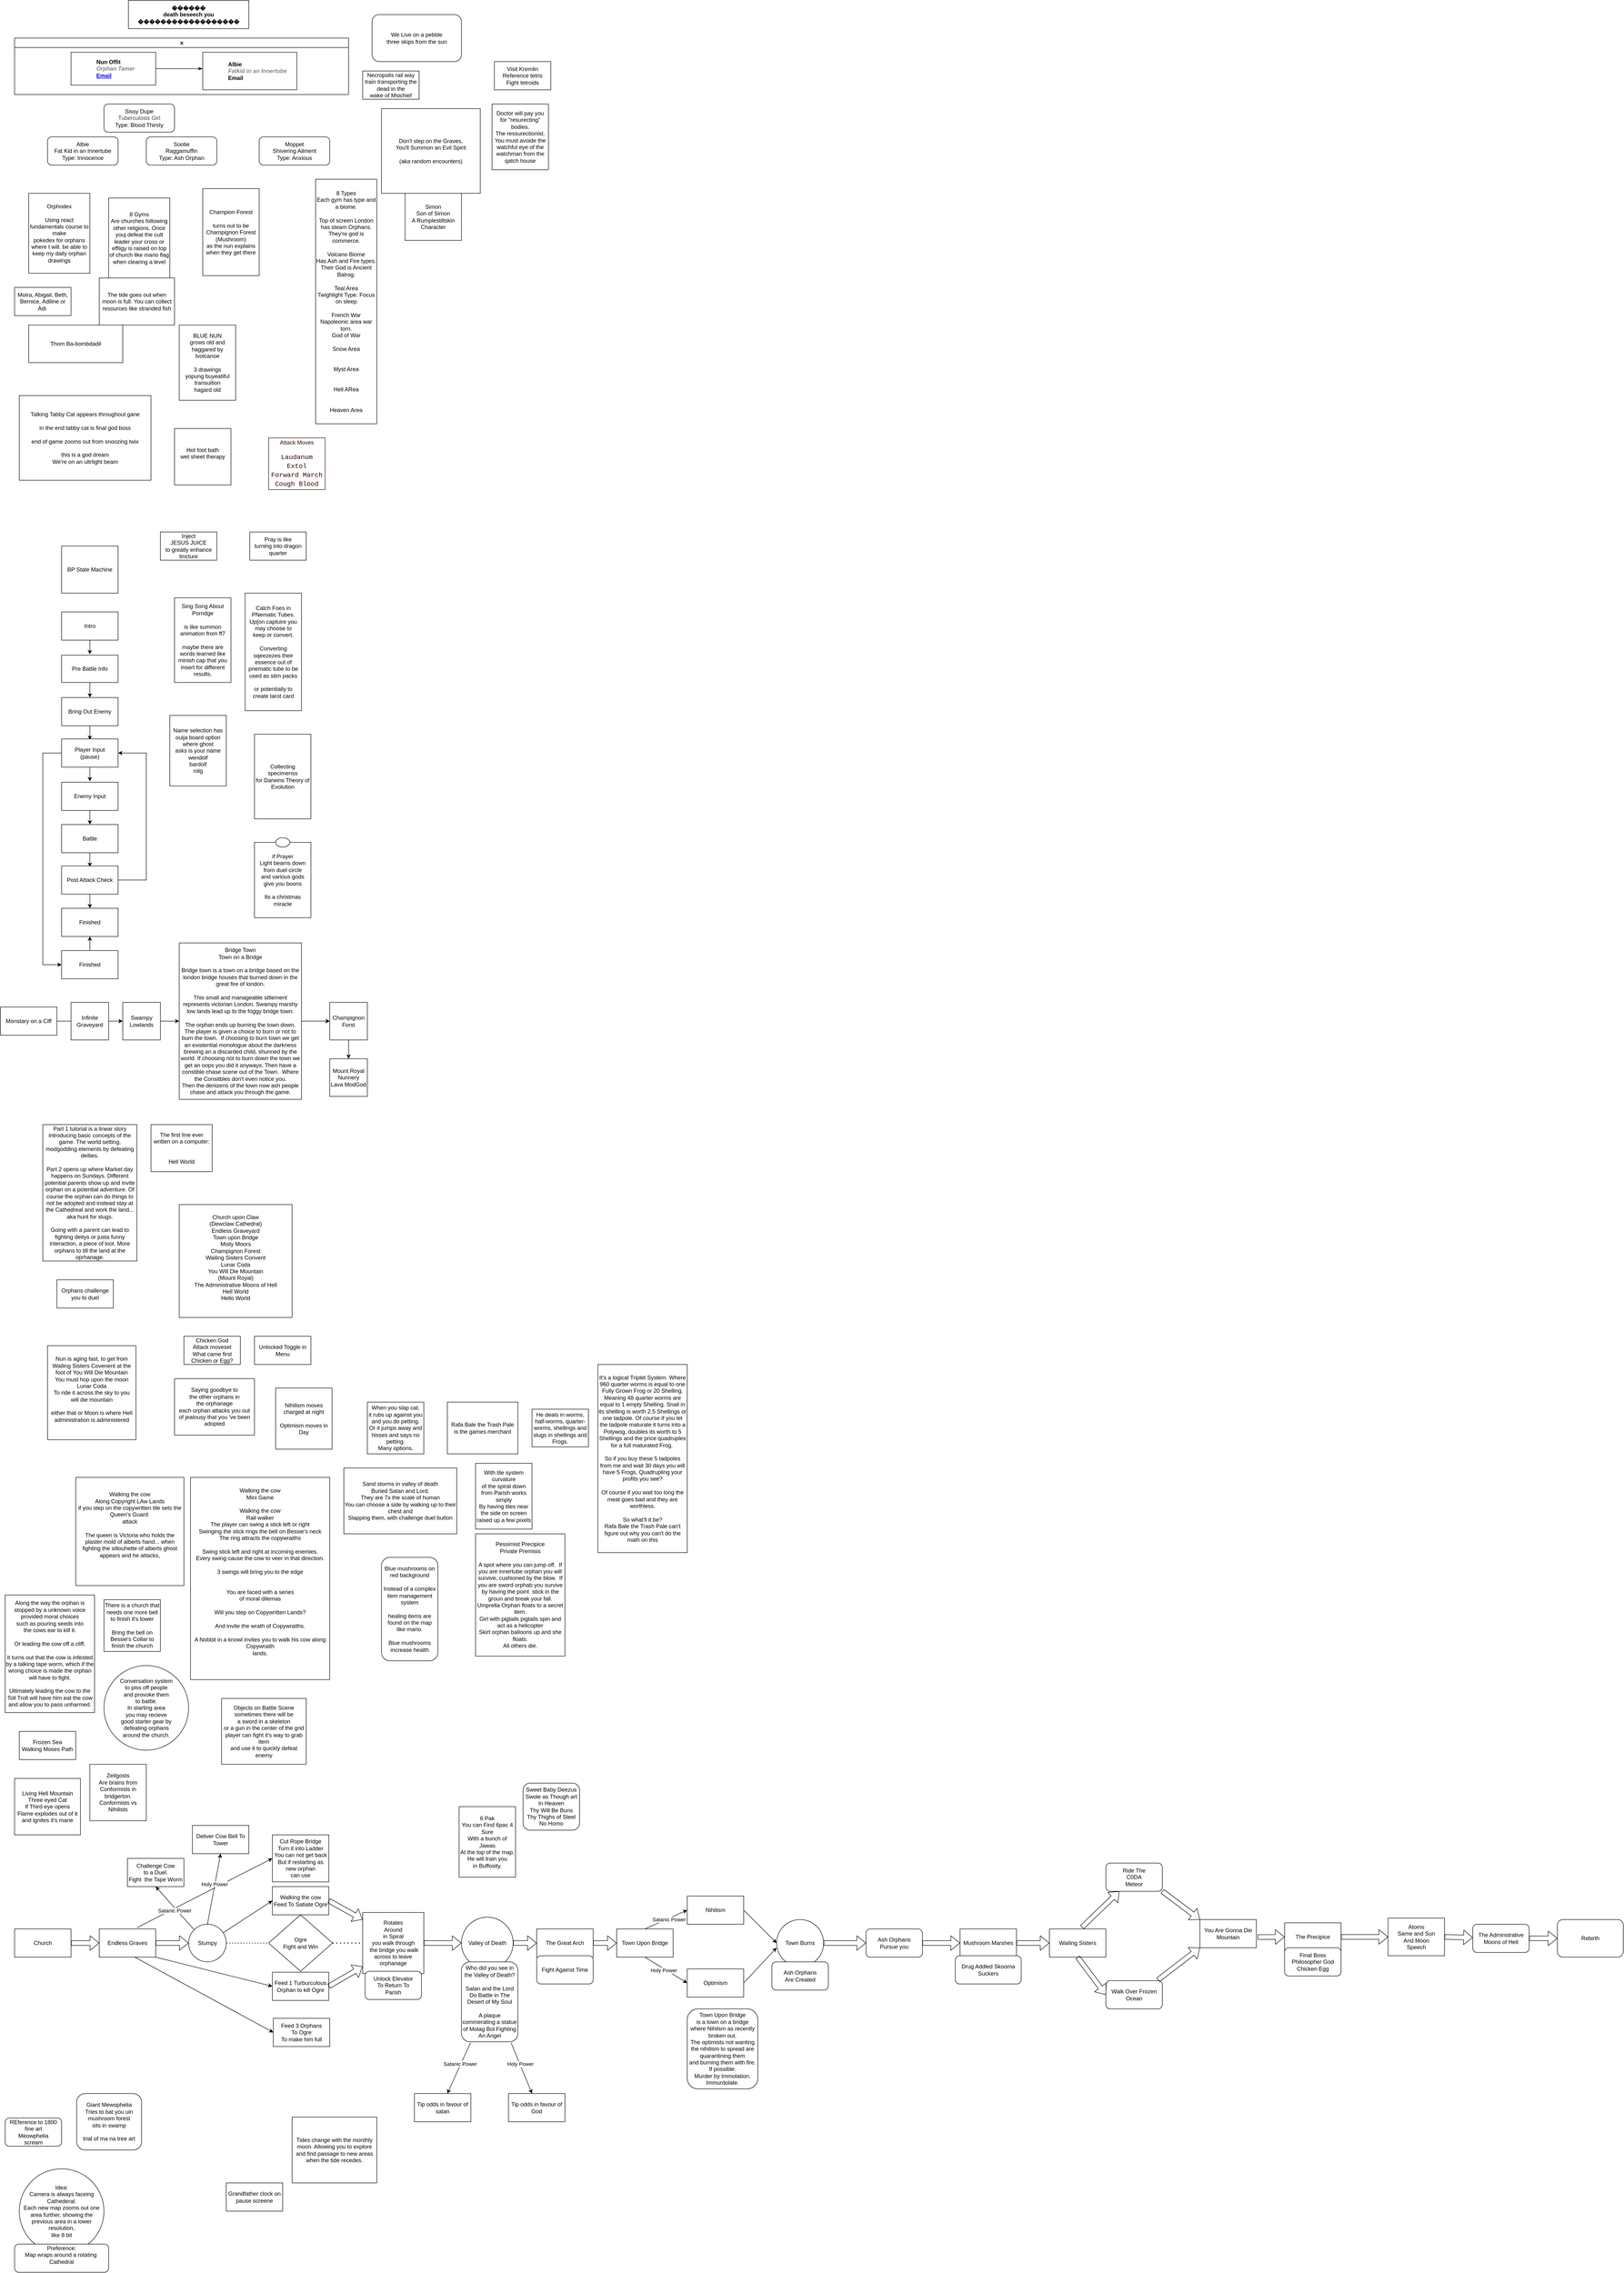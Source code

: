 <mxfile>
    <diagram id="prtHgNgQTEPvFCAcTncT" name="Page-1">
        <mxGraphModel dx="582" dy="664" grid="1" gridSize="10" guides="1" tooltips="1" connect="1" arrows="1" fold="1" page="1" pageScale="1" pageWidth="827" pageHeight="1169" math="0" shadow="0">
            <root>
                <mxCell id="0"/>
                <mxCell id="1" parent="0"/>
                <mxCell id="dNxyNK7c78bLwvsdeMH5-11" value="x" style="swimlane;html=1;startSize=20;horizontal=1;containerType=tree;glass=0;" parent="1" vertex="1">
                    <mxGeometry x="40" y="80" width="710" height="120" as="geometry"/>
                </mxCell>
                <UserObject label="%name%&lt;br&gt;&lt;i style=&quot;color: gray&quot;&gt;%position%&lt;/i&gt;&lt;br&gt;&lt;a href=&quot;mailto:%email%&quot;&gt;Email&lt;/a&gt;" name="Nun Offit" position="Orphan Tamer" location="Office 1" email="me@example.com" placeholders="1" link="https://www.draw.io" id="dNxyNK7c78bLwvsdeMH5-12">
                    <mxCell style="label;image=https://cdn3.iconfinder.com/data/icons/user-avatars-1/512/users-3-128.png;whiteSpace=wrap;html=1;rounded=0;glass=0;treeMoving=1;treeFolding=1;" parent="dNxyNK7c78bLwvsdeMH5-11" vertex="1">
                        <mxGeometry x="120" y="30" width="180" height="70" as="geometry"/>
                    </mxCell>
                </UserObject>
                <mxCell id="dNxyNK7c78bLwvsdeMH5-13" value="" style="endArrow=blockThin;endFill=1;fontSize=11;edgeStyle=elbowEdgeStyle;elbow=vertical;rounded=0;" parent="dNxyNK7c78bLwvsdeMH5-11" source="dNxyNK7c78bLwvsdeMH5-12" target="dNxyNK7c78bLwvsdeMH5-14" edge="1">
                    <mxGeometry relative="1" as="geometry"/>
                </mxCell>
                <UserObject label="Albie&lt;br&gt;&lt;i style=&quot;color: gray&quot;&gt;Fatkid in an Innertube&lt;/i&gt;&lt;br&gt;Email" name="Priest Peter Phillips" position="Orphan Tamer" location="Office 2" placeholders="1" id="dNxyNK7c78bLwvsdeMH5-14">
                    <mxCell style="label;image=https://cdn3.iconfinder.com/data/icons/user-avatars-1/512/users-10-3-128.png;whiteSpace=wrap;html=1;rounded=0;glass=0;treeFolding=1;treeMoving=1;" parent="dNxyNK7c78bLwvsdeMH5-11" vertex="1">
                        <mxGeometry x="400" y="30" width="200" height="80" as="geometry"/>
                    </mxCell>
                </UserObject>
                <mxCell id="9H34w2Jh71Ep6UbLUVoz-1" value="&lt;div&gt;Albie&lt;/div&gt;Fat Kid in an Innertube&lt;div&gt;Type: Innocence&lt;/div&gt;" style="rounded=1;whiteSpace=wrap;html=1;" parent="1" vertex="1">
                    <mxGeometry x="110" y="290" width="150" height="60" as="geometry"/>
                </mxCell>
                <mxCell id="9H34w2Jh71Ep6UbLUVoz-2" value="&lt;div&gt;Sootie&lt;/div&gt;Raggamuffin&lt;br&gt;&lt;div&gt;Type: Ash Orphan&lt;/div&gt;" style="rounded=1;whiteSpace=wrap;html=1;" parent="1" vertex="1">
                    <mxGeometry x="320" y="290" width="150" height="60" as="geometry"/>
                </mxCell>
                <mxCell id="9H34w2Jh71Ep6UbLUVoz-3" value="&lt;div&gt;Moppet&lt;/div&gt;Shivering Ailment&lt;br&gt;&lt;div&gt;Type: Anxious&lt;/div&gt;" style="rounded=1;whiteSpace=wrap;html=1;" parent="1" vertex="1">
                    <mxGeometry x="560" y="290" width="150" height="60" as="geometry"/>
                </mxCell>
                <mxCell id="c4BANhSZFIQ7KN4WRA-t-1" value="Orphodex&lt;div&gt;&lt;br&gt;&lt;/div&gt;&lt;div&gt;Using react fundamentals course to make&lt;/div&gt;&lt;div&gt;pokedex for orphans where I will. be able to keep my daily orphan drawings&lt;/div&gt;" style="rounded=0;whiteSpace=wrap;html=1;" parent="1" vertex="1">
                    <mxGeometry x="70" y="410" width="130" height="170" as="geometry"/>
                </mxCell>
                <mxCell id="lMN6it-LYemtHTq4qIZc-1" value="8 Gyms&lt;div&gt;Are churches following other religions. Once youj defeat the cult leader your cross or effiigy is raised on top of church like mario flag when clearing a level&lt;/div&gt;" style="rounded=0;whiteSpace=wrap;html=1;" parent="1" vertex="1">
                    <mxGeometry x="240" y="420" width="130" height="170" as="geometry"/>
                </mxCell>
                <mxCell id="lMN6it-LYemtHTq4qIZc-2" value="&lt;div&gt;8 Types&lt;/div&gt;&lt;div&gt;Each gym has type and a biome.&lt;/div&gt;&lt;div&gt;&lt;br&gt;&lt;/div&gt;&lt;div&gt;Top of screen London has steam Orphans.&lt;/div&gt;&lt;div&gt;They&#39;re god is commerce.&lt;/div&gt;&lt;div&gt;&lt;br&gt;&lt;/div&gt;&lt;div&gt;Volcano Biome&lt;br&gt;Has Ash and Fire types. Their God is Ancient Balrog.&lt;/div&gt;&lt;div&gt;&lt;br&gt;&lt;/div&gt;&lt;div&gt;Teal Area&lt;/div&gt;&lt;div&gt;Twighlight Type. Focus on sleep&lt;/div&gt;&lt;div&gt;&lt;br&gt;&lt;/div&gt;&lt;div&gt;French War&lt;br&gt;Napoleonic area war torn.&lt;br&gt;God of War&lt;/div&gt;&lt;div&gt;&lt;br&gt;&lt;/div&gt;&lt;div&gt;Snow Area&lt;br&gt;&lt;br&gt;&lt;br&gt;Myst Area&lt;br&gt;&lt;br&gt;&lt;/div&gt;&lt;div&gt;&lt;br&gt;&lt;/div&gt;&lt;div&gt;Hell ARea&lt;/div&gt;&lt;div&gt;&lt;br&gt;&lt;/div&gt;&lt;div&gt;&lt;br&gt;&lt;/div&gt;&lt;div&gt;Heaven Area&lt;/div&gt;" style="rounded=0;whiteSpace=wrap;html=1;" parent="1" vertex="1">
                    <mxGeometry x="680" y="380" width="130" height="520" as="geometry"/>
                </mxCell>
                <mxCell id="1dcjqhPWXCqPS0pfsLZp-1" value="BP State Machine" style="rounded=0;whiteSpace=wrap;html=1;" parent="1" vertex="1">
                    <mxGeometry x="140" y="1160" width="120" height="100" as="geometry"/>
                </mxCell>
                <mxCell id="1dcjqhPWXCqPS0pfsLZp-2" value="Intro" style="rounded=0;whiteSpace=wrap;html=1;" parent="1" vertex="1">
                    <mxGeometry x="140" y="1300" width="120" height="60" as="geometry"/>
                </mxCell>
                <mxCell id="1dcjqhPWXCqPS0pfsLZp-5" value="" style="endArrow=classic;html=1;rounded=0;exitX=0.5;exitY=1;exitDx=0;exitDy=0;entryX=0.5;entryY=0;entryDx=0;entryDy=0;" parent="1" source="1dcjqhPWXCqPS0pfsLZp-2" edge="1">
                    <mxGeometry width="50" height="50" relative="1" as="geometry">
                        <mxPoint x="390" y="1340" as="sourcePoint"/>
                        <mxPoint x="200" y="1390" as="targetPoint"/>
                    </mxGeometry>
                </mxCell>
                <mxCell id="1dcjqhPWXCqPS0pfsLZp-6" value="Pre Battle Info" style="rounded=0;whiteSpace=wrap;html=1;" parent="1" vertex="1">
                    <mxGeometry x="140" y="1392" width="120" height="58" as="geometry"/>
                </mxCell>
                <mxCell id="1dcjqhPWXCqPS0pfsLZp-7" value="" style="endArrow=classic;html=1;rounded=0;exitX=0.5;exitY=1;exitDx=0;exitDy=0;entryX=0.5;entryY=0;entryDx=0;entryDy=0;" parent="1" source="1dcjqhPWXCqPS0pfsLZp-6" edge="1">
                    <mxGeometry width="50" height="50" relative="1" as="geometry">
                        <mxPoint x="390" y="1432" as="sourcePoint"/>
                        <mxPoint x="200" y="1482" as="targetPoint"/>
                    </mxGeometry>
                </mxCell>
                <mxCell id="1dcjqhPWXCqPS0pfsLZp-8" value="Bring Out Enemy" style="rounded=0;whiteSpace=wrap;html=1;" parent="1" vertex="1">
                    <mxGeometry x="140" y="1482" width="120" height="60" as="geometry"/>
                </mxCell>
                <mxCell id="1dcjqhPWXCqPS0pfsLZp-9" value="" style="endArrow=classic;html=1;rounded=0;exitX=0.5;exitY=1;exitDx=0;exitDy=0;entryX=0.5;entryY=0;entryDx=0;entryDy=0;" parent="1" source="1dcjqhPWXCqPS0pfsLZp-8" edge="1">
                    <mxGeometry width="50" height="50" relative="1" as="geometry">
                        <mxPoint x="390" y="1522" as="sourcePoint"/>
                        <mxPoint x="200" y="1572" as="targetPoint"/>
                    </mxGeometry>
                </mxCell>
                <mxCell id="1dcjqhPWXCqPS0pfsLZp-10" value="Player Input&lt;br&gt;(pause)" style="rounded=0;whiteSpace=wrap;html=1;" parent="1" vertex="1">
                    <mxGeometry x="140" y="1570" width="120" height="60" as="geometry"/>
                </mxCell>
                <mxCell id="1dcjqhPWXCqPS0pfsLZp-11" value="" style="endArrow=classic;html=1;rounded=0;exitX=0.5;exitY=1;exitDx=0;exitDy=0;entryX=0.5;entryY=0;entryDx=0;entryDy=0;" parent="1" source="1dcjqhPWXCqPS0pfsLZp-10" edge="1">
                    <mxGeometry width="50" height="50" relative="1" as="geometry">
                        <mxPoint x="390" y="1610" as="sourcePoint"/>
                        <mxPoint x="200" y="1660" as="targetPoint"/>
                    </mxGeometry>
                </mxCell>
                <mxCell id="1dcjqhPWXCqPS0pfsLZp-12" value="Enemy Input" style="rounded=0;whiteSpace=wrap;html=1;" parent="1" vertex="1">
                    <mxGeometry x="140" y="1662" width="120" height="60" as="geometry"/>
                </mxCell>
                <mxCell id="1dcjqhPWXCqPS0pfsLZp-13" value="" style="endArrow=classic;html=1;rounded=0;exitX=0.5;exitY=1;exitDx=0;exitDy=0;entryX=0.5;entryY=0;entryDx=0;entryDy=0;" parent="1" source="1dcjqhPWXCqPS0pfsLZp-12" edge="1">
                    <mxGeometry width="50" height="50" relative="1" as="geometry">
                        <mxPoint x="390" y="1702" as="sourcePoint"/>
                        <mxPoint x="200" y="1752" as="targetPoint"/>
                    </mxGeometry>
                </mxCell>
                <mxCell id="1dcjqhPWXCqPS0pfsLZp-14" value="Battle" style="rounded=0;whiteSpace=wrap;html=1;" parent="1" vertex="1">
                    <mxGeometry x="140" y="1752" width="120" height="60" as="geometry"/>
                </mxCell>
                <mxCell id="1dcjqhPWXCqPS0pfsLZp-15" value="" style="endArrow=classic;html=1;rounded=0;exitX=0.5;exitY=1;exitDx=0;exitDy=0;entryX=0.5;entryY=0;entryDx=0;entryDy=0;" parent="1" source="1dcjqhPWXCqPS0pfsLZp-14" edge="1">
                    <mxGeometry width="50" height="50" relative="1" as="geometry">
                        <mxPoint x="390" y="1792" as="sourcePoint"/>
                        <mxPoint x="200" y="1842" as="targetPoint"/>
                    </mxGeometry>
                </mxCell>
                <mxCell id="1dcjqhPWXCqPS0pfsLZp-16" value="" style="endArrow=classic;html=1;rounded=0;entryX=1;entryY=0.5;entryDx=0;entryDy=0;exitX=1;exitY=0.5;exitDx=0;exitDy=0;" parent="1" source="1dcjqhPWXCqPS0pfsLZp-18" target="1dcjqhPWXCqPS0pfsLZp-10" edge="1">
                    <mxGeometry width="50" height="50" relative="1" as="geometry">
                        <mxPoint x="320" y="1880" as="sourcePoint"/>
                        <mxPoint x="440" y="1540" as="targetPoint"/>
                        <Array as="points">
                            <mxPoint x="320" y="1870"/>
                            <mxPoint x="320" y="1600"/>
                        </Array>
                    </mxGeometry>
                </mxCell>
                <mxCell id="1dcjqhPWXCqPS0pfsLZp-17" value="" style="endArrow=classic;html=1;rounded=0;exitX=0;exitY=0.5;exitDx=0;exitDy=0;entryX=0;entryY=0.5;entryDx=0;entryDy=0;" parent="1" source="1dcjqhPWXCqPS0pfsLZp-10" target="1dcjqhPWXCqPS0pfsLZp-23" edge="1">
                    <mxGeometry width="50" height="50" relative="1" as="geometry">
                        <mxPoint x="390" y="1580" as="sourcePoint"/>
                        <mxPoint x="90" y="2080" as="targetPoint"/>
                        <Array as="points">
                            <mxPoint x="100" y="1600"/>
                            <mxPoint x="100" y="2050"/>
                        </Array>
                    </mxGeometry>
                </mxCell>
                <mxCell id="1dcjqhPWXCqPS0pfsLZp-18" value="Post Attack Check" style="rounded=0;whiteSpace=wrap;html=1;" parent="1" vertex="1">
                    <mxGeometry x="140" y="1840" width="120" height="60" as="geometry"/>
                </mxCell>
                <mxCell id="1dcjqhPWXCqPS0pfsLZp-19" value="" style="endArrow=classic;html=1;rounded=0;exitX=0.5;exitY=1;exitDx=0;exitDy=0;entryX=0.5;entryY=0;entryDx=0;entryDy=0;" parent="1" source="1dcjqhPWXCqPS0pfsLZp-18" edge="1">
                    <mxGeometry width="50" height="50" relative="1" as="geometry">
                        <mxPoint x="390" y="1880" as="sourcePoint"/>
                        <mxPoint x="200" y="1930" as="targetPoint"/>
                    </mxGeometry>
                </mxCell>
                <mxCell id="1dcjqhPWXCqPS0pfsLZp-20" value="Finished" style="rounded=0;whiteSpace=wrap;html=1;" parent="1" vertex="1">
                    <mxGeometry x="140" y="1930" width="120" height="60" as="geometry"/>
                </mxCell>
                <mxCell id="1dcjqhPWXCqPS0pfsLZp-23" value="Finished" style="rounded=0;whiteSpace=wrap;html=1;" parent="1" vertex="1">
                    <mxGeometry x="140" y="2020" width="120" height="60" as="geometry"/>
                </mxCell>
                <mxCell id="1dcjqhPWXCqPS0pfsLZp-26" value="" style="edgeStyle=orthogonalEdgeStyle;rounded=0;orthogonalLoop=1;jettySize=auto;html=1;" parent="1" edge="1">
                    <mxGeometry relative="1" as="geometry">
                        <mxPoint x="200" y="2020" as="sourcePoint"/>
                        <mxPoint x="200" y="1990" as="targetPoint"/>
                        <Array as="points">
                            <mxPoint x="200" y="2010"/>
                            <mxPoint x="200" y="2010"/>
                        </Array>
                    </mxGeometry>
                </mxCell>
                <mxCell id="1dcjqhPWXCqPS0pfsLZp-27" value="BLUE NUN&lt;div&gt;grows old and haggared by tvolcanoe&lt;/div&gt;&lt;div&gt;&lt;br&gt;&lt;/div&gt;&lt;div&gt;3 drawings&lt;/div&gt;&lt;div&gt;yopung buyeatiful&lt;/div&gt;&lt;div&gt;transuition&lt;/div&gt;&lt;div&gt;hagard old&lt;/div&gt;" style="rounded=0;whiteSpace=wrap;html=1;" parent="1" vertex="1">
                    <mxGeometry x="390" y="690" width="120" height="160" as="geometry"/>
                </mxCell>
                <mxCell id="145" style="edgeStyle=none;html=1;exitX=1;exitY=0;exitDx=0;exitDy=0;" parent="1" source="1dcjqhPWXCqPS0pfsLZp-28" target="144" edge="1">
                    <mxGeometry relative="1" as="geometry"/>
                </mxCell>
                <mxCell id="1dcjqhPWXCqPS0pfsLZp-28" value="Thom Ba-bombdadil" style="rounded=0;whiteSpace=wrap;html=1;" parent="1" vertex="1">
                    <mxGeometry x="70" y="690" width="200" height="80" as="geometry"/>
                </mxCell>
                <mxCell id="EJm_T1MfFVbmYTKbSGmN-1" value="Champion Forest&lt;div&gt;&lt;br&gt;&lt;/div&gt;&lt;div&gt;turns out to be&lt;/div&gt;&lt;div&gt;Champignon Forest&lt;/div&gt;&lt;div&gt;(Mushroom)&lt;/div&gt;&lt;div&gt;as the nun explains&lt;/div&gt;&lt;div&gt;when they get there&lt;/div&gt;" style="rounded=0;whiteSpace=wrap;html=1;" parent="1" vertex="1">
                    <mxGeometry x="440" y="400" width="120" height="185" as="geometry"/>
                </mxCell>
                <mxCell id="NaM-DlOi4ERBnAFPFXcm-1" value="Talking Tabby Cat appears throughout gane&lt;div&gt;&lt;br&gt;&lt;/div&gt;&lt;div&gt;in the end tabby cat is final god boss&lt;/div&gt;&lt;div&gt;&lt;br&gt;&lt;/div&gt;&lt;div&gt;end of game zooms out from snoozing twix&lt;/div&gt;&lt;div&gt;&lt;br&gt;&lt;/div&gt;&lt;div&gt;this is a god dream&lt;/div&gt;&lt;div&gt;We&#39;re on an ultrlight beam&lt;/div&gt;" style="rounded=0;whiteSpace=wrap;html=1;" parent="1" vertex="1">
                    <mxGeometry x="50" y="840" width="280" height="180" as="geometry"/>
                </mxCell>
                <mxCell id="_eeatI-6LmOxNyW0kUMp-2" value="Inject&lt;br&gt;JESUS JUICE&lt;div&gt;to greatly enhance tincture&lt;/div&gt;" style="rounded=0;whiteSpace=wrap;html=1;" parent="1" vertex="1">
                    <mxGeometry x="350" y="1130" width="120" height="60" as="geometry"/>
                </mxCell>
                <mxCell id="_eeatI-6LmOxNyW0kUMp-3" value="Sing Song About&lt;div&gt;Porridge&lt;/div&gt;&lt;div&gt;&lt;br&gt;&lt;/div&gt;&lt;div&gt;is like summon animation from ff7&lt;/div&gt;&lt;div&gt;&lt;br&gt;&lt;/div&gt;&lt;div&gt;maybe there are words learned like minish cap that you insert for different results.&lt;/div&gt;" style="rounded=0;whiteSpace=wrap;html=1;" parent="1" vertex="1">
                    <mxGeometry x="380" y="1270" width="120" height="180" as="geometry"/>
                </mxCell>
                <mxCell id="_eeatI-6LmOxNyW0kUMp-4" value="Pray is like&lt;div&gt;turning into dragon quarter&lt;/div&gt;" style="rounded=0;whiteSpace=wrap;html=1;" parent="1" vertex="1">
                    <mxGeometry x="540" y="1130" width="120" height="60" as="geometry"/>
                </mxCell>
                <mxCell id="WhSgem01bFfFkYUl3J8e-1" value="&lt;div&gt;&lt;b&gt;������&lt;/b&gt;&lt;/div&gt;&lt;b&gt;death beseech you&lt;/b&gt;&lt;div&gt;&lt;b&gt;������&lt;/b&gt;&lt;span style=&quot;background-color: transparent;&quot;&gt;&lt;b&gt;������&lt;/b&gt;&lt;/span&gt;&lt;span style=&quot;background-color: transparent;&quot;&gt;&lt;b&gt;������&lt;br&gt;&lt;/b&gt;&lt;/span&gt;&lt;/div&gt;" style="rounded=0;whiteSpace=wrap;html=1;" parent="1" vertex="1">
                    <mxGeometry x="282" width="256" height="60" as="geometry"/>
                </mxCell>
                <mxCell id="WhSgem01bFfFkYUl3J8e-2" value="Catch Foes in PNematic Tubes.&lt;div&gt;Up[on captuire you may choose to&lt;/div&gt;&lt;div&gt;keep or convert.&lt;/div&gt;&lt;div&gt;&lt;br&gt;&lt;/div&gt;&lt;div&gt;Converting sqeezezes their essence out of pnematic tube to be used as stim packs&lt;/div&gt;&lt;div&gt;&lt;br&gt;&lt;/div&gt;&lt;div&gt;or potentially to create tarot card&lt;/div&gt;" style="rounded=0;whiteSpace=wrap;html=1;" parent="1" vertex="1">
                    <mxGeometry x="530" y="1260" width="120" height="250" as="geometry"/>
                </mxCell>
                <mxCell id="WhSgem01bFfFkYUl3J8e-3" value="Name selection has&lt;div&gt;ouija board option&lt;/div&gt;&lt;div&gt;where ghost&lt;/div&gt;&lt;div&gt;asks is your name wendolf&lt;/div&gt;&lt;div&gt;bardolf&lt;/div&gt;&lt;div&gt;rolg&lt;/div&gt;" style="rounded=0;whiteSpace=wrap;html=1;" parent="1" vertex="1">
                    <mxGeometry x="370" y="1520" width="120" height="150" as="geometry"/>
                </mxCell>
                <mxCell id="WhSgem01bFfFkYUl3J8e-4" value="Collecting specimenss&lt;div&gt;for Darwins Theory of&lt;/div&gt;&lt;div&gt;Evolution&lt;/div&gt;" style="rounded=0;whiteSpace=wrap;html=1;" parent="1" vertex="1">
                    <mxGeometry x="550" y="1560" width="120" height="180" as="geometry"/>
                </mxCell>
                <mxCell id="QeXgW6aQJEQ1C3spduMK-1" value="Hot foot bath&lt;div&gt;wet sheet therapy&lt;/div&gt;&lt;div&gt;&lt;br&gt;&lt;/div&gt;" style="rounded=0;whiteSpace=wrap;html=1;" parent="1" vertex="1">
                    <mxGeometry x="380" y="910" width="120" height="120" as="geometry"/>
                </mxCell>
                <mxCell id="zhvqqRehltlr2zDm-ukN-1" value="&lt;font style=&quot;color: rgb(51, 0, 0);&quot;&gt;Attack Moves&lt;/font&gt;&lt;div&gt;&lt;font style=&quot;color: rgb(51, 0, 0);&quot;&gt;&lt;br&gt;&lt;/font&gt;&lt;/div&gt;&lt;div&gt;&lt;div style=&quot;font-family: &amp;quot;Operator Mono Lig&amp;quot;, Menlo, Monaco, &amp;quot;Courier New&amp;quot;, monospace, Consolas, &amp;quot;Courier New&amp;quot;, monospace; font-size: 14px; line-height: 19px; white-space: pre;&quot;&gt;&lt;span style=&quot;background-color: light-dark(#ffffff, var(--ge-dark-color, #121212));&quot;&gt;&lt;font style=&quot;color: rgb(51, 0, 0);&quot;&gt;Laudanum&lt;/font&gt;&lt;/span&gt;&lt;/div&gt;&lt;/div&gt;&lt;div style=&quot;font-family: &amp;quot;Operator Mono Lig&amp;quot;, Menlo, Monaco, &amp;quot;Courier New&amp;quot;, monospace, Consolas, &amp;quot;Courier New&amp;quot;, monospace; font-size: 14px; line-height: 19px; white-space: pre; color: rgb(239, 240, 235);&quot;&gt;&lt;div style=&quot;line-height: 19px;&quot;&gt;&lt;span style=&quot;background-color: light-dark(#ffffff, var(--ge-dark-color, #121212)); color: rgb(90, 247, 142);&quot;&gt;&lt;font style=&quot;color: rgb(51, 0, 0);&quot;&gt;Extol&lt;/font&gt;&lt;/span&gt;&lt;/div&gt;&lt;div style=&quot;line-height: 19px;&quot;&gt;&lt;span style=&quot;background-color: light-dark(#ffffff, var(--ge-dark-color, #121212)); color: rgb(90, 247, 142);&quot;&gt;&lt;font style=&quot;color: rgb(51, 0, 0);&quot;&gt;Forward March&lt;/font&gt;&lt;/span&gt;&lt;/div&gt;&lt;div style=&quot;line-height: 19px;&quot;&gt;&lt;div style=&quot;line-height: 19px;&quot;&gt;&lt;span style=&quot;background-color: light-dark(#ffffff, var(--ge-dark-color, #121212)); color: rgb(90, 247, 142);&quot;&gt;&lt;font style=&quot;color: rgb(51, 0, 0);&quot;&gt;Cough Blood&lt;/font&gt;&lt;/span&gt;&lt;/div&gt;&lt;/div&gt;&lt;/div&gt;" style="rounded=0;whiteSpace=wrap;html=1;strokeColor=#330000;" parent="1" vertex="1">
                    <mxGeometry x="580" y="930" width="120" height="110" as="geometry"/>
                </mxCell>
                <mxCell id="qNe9hVO4kIWgMy4WHAtG-1" value="&lt;div&gt;if Prayer&lt;/div&gt;Light beams down&lt;div&gt;from duel circle&lt;/div&gt;&lt;div&gt;and various gods&lt;/div&gt;&lt;div&gt;give you boons&lt;/div&gt;&lt;div&gt;&lt;br&gt;&lt;/div&gt;&lt;div&gt;Its a christmas&lt;/div&gt;&lt;div&gt;miracle&lt;/div&gt;" style="rounded=0;whiteSpace=wrap;html=1;" parent="1" vertex="1">
                    <mxGeometry x="550" y="1790" width="120" height="160" as="geometry"/>
                </mxCell>
                <mxCell id="qNe9hVO4kIWgMy4WHAtG-2" value="" style="ellipse;whiteSpace=wrap;html=1;" parent="1" vertex="1">
                    <mxGeometry x="595" y="1780" width="30" height="20" as="geometry"/>
                </mxCell>
                <mxCell id="2" value="Bridge Town&lt;br&gt;Town on a Bridge&lt;br&gt;&lt;div&gt;&lt;br&gt;&lt;/div&gt;&lt;div&gt;Bridge town is a town on a bridge based on the london bridge houses that burned down in the great fire of london.&lt;br&gt;&lt;br&gt;This small and manageable sttlement represents victorian London. Swampy marshy low lands lead up to the foggy bridge town.&lt;/div&gt;&lt;div&gt;&lt;br&gt;&lt;/div&gt;&lt;div&gt;The orphan ends up burning the town down. The player is given a choice to burn or not to burn the town.&amp;nbsp; If choosing to burn town we get an existential monologue about the darkness brewing an a discarded child, shunned by the world. If choosing not to burn down the town we get an oops you did it anyways. Then have a constible chase scene out of the Town.&amp;nbsp; Where the Consitbles don&#39;t even notice you.&lt;/div&gt;&lt;div&gt;Then the denizens of the town now ash people chase and attack you through the game.&lt;/div&gt;" style="rounded=0;whiteSpace=wrap;html=1;" parent="1" vertex="1">
                    <mxGeometry x="390" y="2003.75" width="260" height="332.5" as="geometry"/>
                </mxCell>
                <mxCell id="3" value="Monstary on a Ciff" style="rounded=0;whiteSpace=wrap;html=1;" parent="1" vertex="1">
                    <mxGeometry x="10" y="2140" width="120" height="60" as="geometry"/>
                </mxCell>
                <mxCell id="4" value="" style="endArrow=classic;html=1;exitX=1;exitY=0.5;exitDx=0;exitDy=0;" parent="1" source="3" edge="1">
                    <mxGeometry width="50" height="50" relative="1" as="geometry">
                        <mxPoint x="380" y="2240" as="sourcePoint"/>
                        <mxPoint x="200" y="2170" as="targetPoint"/>
                    </mxGeometry>
                </mxCell>
                <mxCell id="5" value="Infinite&lt;div&gt;Graveyard&lt;/div&gt;" style="whiteSpace=wrap;html=1;aspect=fixed;" parent="1" vertex="1">
                    <mxGeometry x="160" y="2130" width="80" height="80" as="geometry"/>
                </mxCell>
                <mxCell id="6" value="" style="endArrow=classic;html=1;exitX=1;exitY=0.5;exitDx=0;exitDy=0;entryX=0;entryY=0.5;entryDx=0;entryDy=0;" parent="1" source="7" target="2" edge="1">
                    <mxGeometry width="50" height="50" relative="1" as="geometry">
                        <mxPoint x="260" y="2240" as="sourcePoint"/>
                        <mxPoint x="310" y="2190" as="targetPoint"/>
                    </mxGeometry>
                </mxCell>
                <mxCell id="8" value="" style="endArrow=classic;html=1;exitX=1;exitY=0.5;exitDx=0;exitDy=0;entryX=0;entryY=0.5;entryDx=0;entryDy=0;" parent="1" source="5" target="7" edge="1">
                    <mxGeometry width="50" height="50" relative="1" as="geometry">
                        <mxPoint x="280" y="2170" as="sourcePoint"/>
                        <mxPoint x="390" y="2170" as="targetPoint"/>
                    </mxGeometry>
                </mxCell>
                <mxCell id="7" value="Swampy&lt;div&gt;Lowlands&lt;/div&gt;" style="whiteSpace=wrap;html=1;aspect=fixed;" parent="1" vertex="1">
                    <mxGeometry x="270" y="2130" width="80" height="80" as="geometry"/>
                </mxCell>
                <mxCell id="9" value="Champignon Forst" style="whiteSpace=wrap;html=1;aspect=fixed;" parent="1" vertex="1">
                    <mxGeometry x="710" y="2130" width="80" height="80" as="geometry"/>
                </mxCell>
                <mxCell id="10" value="" style="endArrow=classic;html=1;exitX=1;exitY=0.5;exitDx=0;exitDy=0;entryX=0;entryY=0.5;entryDx=0;entryDy=0;" parent="1" source="2" target="9" edge="1">
                    <mxGeometry width="50" height="50" relative="1" as="geometry">
                        <mxPoint x="710" y="2240" as="sourcePoint"/>
                        <mxPoint x="760" y="2190" as="targetPoint"/>
                    </mxGeometry>
                </mxCell>
                <mxCell id="11" value="" style="endArrow=classic;html=1;exitX=0.5;exitY=1;exitDx=0;exitDy=0;entryX=0.5;entryY=0;entryDx=0;entryDy=0;" parent="1" source="9" target="12" edge="1">
                    <mxGeometry width="50" height="50" relative="1" as="geometry">
                        <mxPoint x="710" y="2240" as="sourcePoint"/>
                        <mxPoint x="750" y="2260" as="targetPoint"/>
                    </mxGeometry>
                </mxCell>
                <mxCell id="12" value="Mount Royal&lt;div&gt;Nunnery&lt;/div&gt;&lt;div&gt;Lava ModGod&lt;/div&gt;" style="whiteSpace=wrap;html=1;aspect=fixed;" parent="1" vertex="1">
                    <mxGeometry x="710" y="2250" width="80" height="80" as="geometry"/>
                </mxCell>
                <mxCell id="13" value="&lt;div&gt;&lt;span style=&quot;color: rgb(0, 0, 0);&quot;&gt;Sissy Dupe&lt;/span&gt;&lt;/div&gt;&lt;span style=&quot;color: rgb(63, 63, 63);&quot;&gt;Tuberculosis Girl&lt;/span&gt;&lt;br&gt;&lt;div&gt;Type: Blood Thirsty&lt;/div&gt;" style="rounded=1;whiteSpace=wrap;html=1;" parent="1" vertex="1">
                    <mxGeometry x="230" y="220" width="150" height="60" as="geometry"/>
                </mxCell>
                <mxCell id="14" value="Part 1 tutorial is a linear story introducing basic concepts of the game. The world setting, modgodding elements by defeating deities.&lt;div&gt;&lt;br&gt;&lt;/div&gt;&lt;div&gt;Part 2 opens up where Market day happens on Sundays. Different potential parents show up and invite orphan on a potential adventure. Of course the orphan can do things to not be adopted and instead stay at the Cathedreal and work the land... aka hunt for slugs.&lt;/div&gt;&lt;div&gt;&lt;br&gt;&lt;/div&gt;&lt;div&gt;Going with a parent can lead to fighting deitys or justa funny interaction, a piece of loot. More orphans to till the land at the oprhanage.&lt;/div&gt;" style="rounded=0;whiteSpace=wrap;html=1;" parent="1" vertex="1">
                    <mxGeometry x="100" y="2390" width="200" height="290" as="geometry"/>
                </mxCell>
                <mxCell id="15" value="The first line ever written on a computer:&lt;div&gt;&lt;br&gt;&lt;/div&gt;&lt;div&gt;&lt;br&gt;&lt;/div&gt;&lt;div&gt;Hell World&lt;/div&gt;" style="rounded=0;whiteSpace=wrap;html=1;" parent="1" vertex="1">
                    <mxGeometry x="330" y="2390" width="130" height="100" as="geometry"/>
                </mxCell>
                <mxCell id="YjPkbUaIYx_jNYHQSDdL-15" value="&lt;div&gt;&lt;span style=&quot;background-color: transparent; color: light-dark(rgb(0, 0, 0), rgb(255, 255, 255));&quot;&gt;Church upon Claw&lt;/span&gt;&lt;/div&gt;&lt;div&gt;&lt;span style=&quot;background-color: transparent; color: light-dark(rgb(0, 0, 0), rgb(255, 255, 255));&quot;&gt;(&lt;/span&gt;&lt;span style=&quot;background-color: transparent; color: light-dark(rgb(0, 0, 0), rgb(255, 255, 255));&quot;&gt;Dewclaw Cathedral)&lt;/span&gt;&lt;/div&gt;&lt;div&gt;Endless Graveyard&lt;/div&gt;&lt;div&gt;Town upon Bridge&lt;/div&gt;&lt;div&gt;Misty Moors&lt;/div&gt;&lt;div&gt;Champignon Forest&lt;/div&gt;&lt;div&gt;Wailing Sisters Convent&lt;/div&gt;&lt;div&gt;Lunar Coda&lt;/div&gt;&lt;div&gt;You Will Die Mountain&lt;/div&gt;&lt;div&gt;(Mount Royal)&lt;/div&gt;&lt;div&gt;The Administrative Moons of Hell&lt;/div&gt;&lt;div&gt;Hell World&lt;/div&gt;&lt;div&gt;Hello World&lt;/div&gt;&lt;div&gt;&lt;br&gt;&lt;/div&gt;" style="rounded=0;whiteSpace=wrap;html=1;" parent="1" vertex="1">
                    <mxGeometry x="390" y="2560" width="240" height="240" as="geometry"/>
                </mxCell>
                <mxCell id="YjPkbUaIYx_jNYHQSDdL-16" value="Nun is aging fast, to get from Wailing Sisters Covenent at the foot of You Will Die Mountain&lt;div&gt;You must hop upon the moon&lt;/div&gt;&lt;div&gt;Lunar Coda&lt;/div&gt;&lt;div&gt;To ride it across the sky to you&lt;/div&gt;&lt;div&gt;will die mountain&lt;/div&gt;&lt;div&gt;&lt;br&gt;&lt;/div&gt;&lt;div&gt;either that or Moon is where Hell administration is administered&lt;br&gt;&lt;div&gt;&lt;br&gt;&lt;/div&gt;&lt;/div&gt;" style="rounded=0;whiteSpace=wrap;html=1;" parent="1" vertex="1">
                    <mxGeometry x="110" y="2860" width="188" height="200" as="geometry"/>
                </mxCell>
                <mxCell id="YjPkbUaIYx_jNYHQSDdL-17" value="Chicken God&lt;div&gt;Attack moveset&lt;/div&gt;&lt;div&gt;What came first&lt;/div&gt;&lt;div&gt;Chicken or Egg?&lt;/div&gt;" style="rounded=0;whiteSpace=wrap;html=1;" parent="1" vertex="1">
                    <mxGeometry x="400" y="2840" width="120" height="60" as="geometry"/>
                </mxCell>
                <mxCell id="16" value="Unlocked Toggle in Menu" style="rounded=0;whiteSpace=wrap;html=1;" parent="1" vertex="1">
                    <mxGeometry x="550" y="2840" width="120" height="60" as="geometry"/>
                </mxCell>
                <mxCell id="58IuxtUkfn7E68bcIEmH-16" value="Nihilism moves charged at night&lt;div&gt;&lt;br&gt;&lt;/div&gt;&lt;div&gt;Optimism moves in Day&lt;/div&gt;" style="rounded=0;whiteSpace=wrap;html=1;" parent="1" vertex="1">
                    <mxGeometry x="595" y="2950" width="120" height="130" as="geometry"/>
                </mxCell>
                <mxCell id="17" value="Orphans challenge you to duel" style="rounded=0;whiteSpace=wrap;html=1;" parent="1" vertex="1">
                    <mxGeometry x="130" y="2720" width="120" height="60" as="geometry"/>
                </mxCell>
                <mxCell id="FhYe4CfdeehGhFqYvxai-17" value="Walking the cow&lt;div&gt;Along Copyright LAw Lands&lt;/div&gt;&lt;div&gt;if you step on the copywritten tile sets the Queen&#39;s Guard&amp;nbsp;&lt;/div&gt;&lt;div&gt;attack&lt;/div&gt;&lt;div&gt;&lt;br&gt;&lt;/div&gt;&lt;div&gt;The queen is Victoria who holds the plaster mold of alberts hand... when fighting the sillouhette of alberts ghost appears and he attacks,&lt;/div&gt;&lt;div&gt;&lt;br&gt;&lt;/div&gt;&lt;div&gt;&lt;br&gt;&lt;/div&gt;" style="whiteSpace=wrap;html=1;aspect=fixed;" parent="1" vertex="1">
                    <mxGeometry x="170" y="3140" width="230" height="230" as="geometry"/>
                </mxCell>
                <mxCell id="ge01rvNQZDmTp5gs2OYc-17" value="Walking the cow&lt;div&gt;Mini Game&lt;/div&gt;&lt;div&gt;&lt;br&gt;&lt;/div&gt;&lt;div&gt;Walking the cow&lt;/div&gt;&lt;div&gt;Rail walker&lt;/div&gt;&lt;div&gt;The player can swing a stick left or right&lt;/div&gt;&lt;div&gt;Swinging the stick rings the bell on Bessie&#39;s neck&lt;/div&gt;&lt;div&gt;The ring attracts the copywraiths&lt;/div&gt;&lt;div&gt;&lt;br&gt;&lt;/div&gt;&lt;div&gt;Swing stick left and right at incoming enemies.&lt;/div&gt;&lt;div&gt;Every swing cause the cow to veer in that direction.&lt;/div&gt;&lt;div&gt;&lt;br&gt;&lt;/div&gt;&lt;div&gt;3 swings will bring you to the edge&lt;/div&gt;&lt;div&gt;&lt;br&gt;&lt;div&gt;&lt;br&gt;&lt;/div&gt;&lt;div&gt;You are faced with a series&lt;/div&gt;&lt;div&gt;of moral dilemas&lt;/div&gt;&lt;div&gt;&lt;br&gt;&lt;/div&gt;&lt;div&gt;Will you step on Copywritten Lands?&lt;/div&gt;&lt;div&gt;&lt;br&gt;&lt;/div&gt;&lt;div&gt;And invite the wrath of Copywraiths.&lt;/div&gt;&lt;div&gt;&lt;br&gt;&lt;/div&gt;&lt;div&gt;A Nobbit in a knowl invites you to walk his cow along Copywraith&lt;/div&gt;&lt;div&gt;lands.&lt;/div&gt;&lt;div&gt;&lt;br&gt;&lt;/div&gt;&lt;div&gt;&lt;br&gt;&lt;/div&gt;&lt;/div&gt;" style="rounded=0;whiteSpace=wrap;html=1;" parent="1" vertex="1">
                    <mxGeometry x="414" y="3140" width="296" height="430" as="geometry"/>
                </mxCell>
                <mxCell id="ge01rvNQZDmTp5gs2OYc-18" value="There is a church that&lt;div&gt;needs one more bell&lt;/div&gt;&lt;div&gt;to finish it&#39;s tower&lt;/div&gt;&lt;div&gt;&lt;br&gt;&lt;/div&gt;&lt;div&gt;Bring the bell on Bessie&#39;s Collar to&lt;/div&gt;&lt;div&gt;finish the church&lt;/div&gt;" style="rounded=0;whiteSpace=wrap;html=1;" parent="1" vertex="1">
                    <mxGeometry x="230" y="3400" width="120" height="110" as="geometry"/>
                </mxCell>
                <mxCell id="ge01rvNQZDmTp5gs2OYc-20" value="Saying goodbye to&lt;div&gt;the other orphans in&lt;/div&gt;&lt;div&gt;the orphanage&lt;/div&gt;&lt;div&gt;each orphan attacks you out&lt;/div&gt;&lt;div&gt;of jealousy that you &#39;ve been&lt;/div&gt;&lt;div&gt;adopted&lt;/div&gt;" style="rounded=0;whiteSpace=wrap;html=1;" parent="1" vertex="1">
                    <mxGeometry x="380" y="2930" width="170" height="120" as="geometry"/>
                </mxCell>
                <mxCell id="ge01rvNQZDmTp5gs2OYc-21" value="Along the way the orphan is stopped by a unknown voice&lt;div&gt;provided moral choices&lt;/div&gt;&lt;div&gt;such as pouring seeds into&lt;/div&gt;&lt;div&gt;the cows ear to kill it.&lt;/div&gt;&lt;div&gt;&lt;br&gt;&lt;/div&gt;&lt;div&gt;Or leading the cow off a cliff.&lt;/div&gt;&lt;div&gt;&lt;br&gt;&lt;/div&gt;&lt;div&gt;It turns out that the cow is infested by a talking tape worm, which if the wrong choice is made the orphan will have to fight.&lt;/div&gt;&lt;div&gt;&lt;br&gt;&lt;/div&gt;&lt;div&gt;Ultimately leading the cow to the Toll Troll will have him eat the cow and allow you to pass unharmed.&lt;/div&gt;" style="rounded=0;whiteSpace=wrap;html=1;" parent="1" vertex="1">
                    <mxGeometry x="20" y="3390" width="190" height="250" as="geometry"/>
                </mxCell>
                <mxCell id="18" value="Frozen Sea&lt;div&gt;Walking Moses Path&lt;/div&gt;" style="rounded=0;whiteSpace=wrap;html=1;" parent="1" vertex="1">
                    <mxGeometry x="50" y="3680" width="120" height="60" as="geometry"/>
                </mxCell>
                <mxCell id="19" value="&lt;div&gt;Living Hell Mountain&lt;/div&gt;Three eyed Cat&lt;div&gt;If Third eye opens&lt;/div&gt;&lt;div&gt;Flame explodes out of it&lt;/div&gt;&lt;div&gt;and ignites it&#39;s mane&lt;/div&gt;" style="rounded=0;whiteSpace=wrap;html=1;" parent="1" vertex="1">
                    <mxGeometry x="40" y="3780" width="140" height="120" as="geometry"/>
                </mxCell>
                <mxCell id="20" value="Zeitgosts&lt;div&gt;Are brains from Conformists in bridgerton.&lt;/div&gt;&lt;div&gt;Conformists vs Nihilists&lt;/div&gt;" style="rounded=0;whiteSpace=wrap;html=1;" parent="1" vertex="1">
                    <mxGeometry x="200" y="3750" width="120" height="120" as="geometry"/>
                </mxCell>
                <mxCell id="21" value="Conversation system&lt;div&gt;to piss off people&lt;/div&gt;&lt;div&gt;and provoke them&lt;/div&gt;&lt;div&gt;to battle.&lt;/div&gt;&lt;div&gt;In starting area&lt;/div&gt;&lt;div&gt;you may recieve&lt;/div&gt;&lt;div&gt;good starter gear by&lt;/div&gt;&lt;div&gt;defeating orphans&lt;/div&gt;&lt;div&gt;around the church.&lt;/div&gt;" style="ellipse;whiteSpace=wrap;html=1;aspect=fixed;" parent="1" vertex="1">
                    <mxGeometry x="230" y="3540" width="180" height="180" as="geometry"/>
                </mxCell>
                <mxCell id="22" value="Church" style="rounded=0;whiteSpace=wrap;html=1;" parent="1" vertex="1">
                    <mxGeometry x="40" y="4100" width="120" height="60" as="geometry"/>
                </mxCell>
                <mxCell id="23" value="" style="shape=flexArrow;endArrow=classic;html=1;exitX=1;exitY=0.5;exitDx=0;exitDy=0;" parent="1" source="22" edge="1">
                    <mxGeometry width="50" height="50" relative="1" as="geometry">
                        <mxPoint x="170" y="4130" as="sourcePoint"/>
                        <mxPoint x="220" y="4130" as="targetPoint"/>
                    </mxGeometry>
                </mxCell>
                <mxCell id="24" value="Endless Graves" style="rounded=0;whiteSpace=wrap;html=1;" parent="1" vertex="1">
                    <mxGeometry x="220" y="4100" width="120" height="60" as="geometry"/>
                </mxCell>
                <mxCell id="26" value="" style="shape=flexArrow;endArrow=classic;html=1;exitX=1;exitY=0.5;exitDx=0;exitDy=0;" parent="1" source="24" edge="1">
                    <mxGeometry width="50" height="50" relative="1" as="geometry">
                        <mxPoint x="170" y="4140" as="sourcePoint"/>
                        <mxPoint x="410" y="4130" as="targetPoint"/>
                    </mxGeometry>
                </mxCell>
                <mxCell id="28" value="Walking the cow&lt;div&gt;Feed To Satiate Ogre&lt;/div&gt;" style="rounded=0;whiteSpace=wrap;html=1;" parent="1" vertex="1">
                    <mxGeometry x="588" y="4010" width="120" height="60" as="geometry"/>
                </mxCell>
                <mxCell id="29" value="" style="shape=flexArrow;endArrow=classic;html=1;exitX=1;exitY=0.5;exitDx=0;exitDy=0;" parent="1" source="28" edge="1">
                    <mxGeometry width="50" height="50" relative="1" as="geometry">
                        <mxPoint x="710" y="4050" as="sourcePoint"/>
                        <mxPoint x="780" y="4080" as="targetPoint"/>
                    </mxGeometry>
                </mxCell>
                <mxCell id="30" value="Feed 1 Turburculous Orphan to kill Ogre" style="rounded=0;whiteSpace=wrap;html=1;" parent="1" vertex="1">
                    <mxGeometry x="588" y="4192" width="120" height="60" as="geometry"/>
                </mxCell>
                <mxCell id="31" value="" style="shape=flexArrow;endArrow=classic;html=1;exitX=1;exitY=0.5;exitDx=0;exitDy=0;" parent="1" source="30" edge="1">
                    <mxGeometry width="50" height="50" relative="1" as="geometry">
                        <mxPoint x="710" y="4192" as="sourcePoint"/>
                        <mxPoint x="780" y="4180" as="targetPoint"/>
                    </mxGeometry>
                </mxCell>
                <mxCell id="34" value="Objects on Battle Scene&lt;div&gt;sometimes there will be&lt;/div&gt;&lt;div&gt;a sword in a skeleton&lt;/div&gt;&lt;div&gt;or a gun in the center of the grid&lt;/div&gt;&lt;div&gt;player can fight it&#39;s way to grab item&lt;/div&gt;&lt;div&gt;and use it to quickly defeat&lt;/div&gt;&lt;div&gt;enemy&lt;/div&gt;" style="rounded=0;whiteSpace=wrap;html=1;" parent="1" vertex="1">
                    <mxGeometry x="480" y="3610" width="180" height="140" as="geometry"/>
                </mxCell>
                <mxCell id="36" value="Ogre&lt;div&gt;Fight and Win&lt;/div&gt;" style="rhombus;whiteSpace=wrap;html=1;" parent="1" vertex="1">
                    <mxGeometry x="580" y="4070" width="136" height="120" as="geometry"/>
                </mxCell>
                <mxCell id="37" value="" style="endArrow=classic;html=1;entryX=0;entryY=0.5;entryDx=0;entryDy=0;" parent="1" source="54" target="28" edge="1">
                    <mxGeometry width="50" height="50" relative="1" as="geometry">
                        <mxPoint x="430" y="4160" as="sourcePoint"/>
                        <mxPoint x="480" y="4110" as="targetPoint"/>
                    </mxGeometry>
                </mxCell>
                <mxCell id="38" value="" style="endArrow=classic;html=1;exitX=1;exitY=1;exitDx=0;exitDy=0;entryX=0;entryY=0.5;entryDx=0;entryDy=0;" parent="1" source="24" target="30" edge="1">
                    <mxGeometry width="50" height="50" relative="1" as="geometry">
                        <mxPoint x="430" y="4160" as="sourcePoint"/>
                        <mxPoint x="480" y="4110" as="targetPoint"/>
                    </mxGeometry>
                </mxCell>
                <mxCell id="39" value="&lt;div&gt;REference to 1800 fine art&lt;/div&gt;Meowphelia&lt;div&gt;scream&lt;/div&gt;" style="rounded=1;whiteSpace=wrap;html=1;" parent="1" vertex="1">
                    <mxGeometry x="20" y="4502" width="120" height="60" as="geometry"/>
                </mxCell>
                <mxCell id="40" value="Giant Mewophelia&lt;div&gt;Tries to bat you uin mushroom forest&lt;/div&gt;&lt;div&gt;sits in swamp&lt;/div&gt;&lt;div&gt;&lt;br&gt;&lt;/div&gt;&lt;div&gt;trial of ma na tree art&lt;/div&gt;" style="rounded=1;whiteSpace=wrap;html=1;" parent="1" vertex="1">
                    <mxGeometry x="172" y="4450" width="138" height="120" as="geometry"/>
                </mxCell>
                <mxCell id="41" value="Idea:&lt;div&gt;Camera is always faceing Cathederal.&lt;/div&gt;&lt;div&gt;Each new map zooms out one area further, showing the previous area in a lower resolution,&lt;/div&gt;&lt;div&gt;like 8 bit&lt;/div&gt;" style="ellipse;whiteSpace=wrap;html=1;aspect=fixed;" parent="1" vertex="1">
                    <mxGeometry x="50" y="4610" width="180" height="180" as="geometry"/>
                </mxCell>
                <mxCell id="43" value="Preference:&lt;div&gt;Map wraps around a rotating&amp;nbsp;&lt;/div&gt;&lt;div&gt;Cathedral&lt;/div&gt;&lt;div&gt;&lt;br&gt;&lt;/div&gt;" style="rounded=1;whiteSpace=wrap;html=1;" parent="1" vertex="1">
                    <mxGeometry x="40" y="4770" width="200" height="60" as="geometry"/>
                </mxCell>
                <mxCell id="44" value="" style="endArrow=classic;html=1;exitX=0.623;exitY=0.993;exitDx=0;exitDy=0;exitPerimeter=0;entryX=0;entryY=0.5;entryDx=0;entryDy=0;" parent="1" source="24" target="45" edge="1">
                    <mxGeometry width="50" height="50" relative="1" as="geometry">
                        <mxPoint x="440" y="4250" as="sourcePoint"/>
                        <mxPoint x="400" y="4330" as="targetPoint"/>
                    </mxGeometry>
                </mxCell>
                <mxCell id="45" value="Feed 3 Orphans&lt;div&gt;To Ogre&lt;/div&gt;&lt;div&gt;To make him full&lt;/div&gt;" style="rounded=0;whiteSpace=wrap;html=1;" parent="1" vertex="1">
                    <mxGeometry x="590" y="4290" width="120" height="60" as="geometry"/>
                </mxCell>
                <mxCell id="46" value="&lt;span style=&quot;color: rgb(0, 0, 0);&quot;&gt;Cut Rope Bridge&lt;/span&gt;&lt;div&gt;Turn it into Ladder&lt;/div&gt;&lt;div&gt;You can not get back&lt;/div&gt;&lt;div&gt;But if restarting as new orphan&lt;/div&gt;&lt;div&gt;can use&lt;/div&gt;" style="rounded=0;whiteSpace=wrap;html=1;" parent="1" vertex="1">
                    <mxGeometry x="588" y="3900" width="120" height="100" as="geometry"/>
                </mxCell>
                <mxCell id="47" value="" style="endArrow=classic;html=1;exitX=0.67;exitY=-0.047;exitDx=0;exitDy=0;exitPerimeter=0;entryX=0;entryY=0.5;entryDx=0;entryDy=0;" parent="1" source="24" target="46" edge="1">
                    <mxGeometry width="50" height="50" relative="1" as="geometry">
                        <mxPoint x="440" y="4010" as="sourcePoint"/>
                        <mxPoint x="490" y="3960" as="targetPoint"/>
                    </mxGeometry>
                </mxCell>
                <mxCell id="49" value="" style="endArrow=classic;html=1;exitX=0.5;exitY=0;exitDx=0;exitDy=0;entryX=0.5;entryY=1;entryDx=0;entryDy=0;" parent="1" source="54" target="53" edge="1">
                    <mxGeometry relative="1" as="geometry">
                        <mxPoint x="300" y="4230" as="sourcePoint"/>
                        <mxPoint x="280" y="4010" as="targetPoint"/>
                    </mxGeometry>
                </mxCell>
                <mxCell id="52" value="Holy Power" style="edgeLabel;html=1;align=center;verticalAlign=middle;resizable=0;points=[];" parent="49" vertex="1" connectable="0">
                    <mxGeometry x="0.007" y="6" relative="1" as="geometry">
                        <mxPoint x="7" y="-8" as="offset"/>
                    </mxGeometry>
                </mxCell>
                <mxCell id="53" value="Deliver Cow Bell To&lt;div&gt;Tower&lt;/div&gt;" style="rounded=0;whiteSpace=wrap;html=1;" parent="1" vertex="1">
                    <mxGeometry x="418" y="3880" width="120" height="60" as="geometry"/>
                </mxCell>
                <mxCell id="54" value="Stumpy" style="ellipse;whiteSpace=wrap;html=1;aspect=fixed;" parent="1" vertex="1">
                    <mxGeometry x="410" y="4090" width="80" height="80" as="geometry"/>
                </mxCell>
                <mxCell id="55" value="Challenge Cow&lt;div&gt;to a Duel.&lt;/div&gt;&lt;div&gt;Fight&amp;nbsp; the Tape Worm&lt;/div&gt;" style="rounded=0;whiteSpace=wrap;html=1;" parent="1" vertex="1">
                    <mxGeometry x="280" y="3950" width="120" height="60" as="geometry"/>
                </mxCell>
                <mxCell id="56" value="" style="endArrow=classic;html=1;exitX=0;exitY=0;exitDx=0;exitDy=0;entryX=0.5;entryY=1;entryDx=0;entryDy=0;" parent="1" source="54" target="55" edge="1">
                    <mxGeometry relative="1" as="geometry">
                        <mxPoint x="469.76" y="4233" as="sourcePoint"/>
                        <mxPoint x="594.76" y="4020" as="targetPoint"/>
                    </mxGeometry>
                </mxCell>
                <mxCell id="58" value="Satanic Power" style="edgeLabel;html=1;align=center;verticalAlign=middle;resizable=0;points=[];" parent="56" vertex="1" connectable="0">
                    <mxGeometry x="0.007" y="6" relative="1" as="geometry">
                        <mxPoint x="4" y="1" as="offset"/>
                    </mxGeometry>
                </mxCell>
                <mxCell id="59" value="Valley of Death" style="ellipse;whiteSpace=wrap;html=1;aspect=fixed;" parent="1" vertex="1">
                    <mxGeometry x="990" y="4075" width="110" height="110" as="geometry"/>
                </mxCell>
                <mxCell id="60" value="Rotates&lt;div&gt;Around&lt;/div&gt;&lt;div&gt;in Spiral&lt;/div&gt;&lt;div&gt;you walk through&lt;/div&gt;&lt;div&gt;&amp;nbsp;the bridge you walk across to leave orphanage&lt;/div&gt;" style="whiteSpace=wrap;html=1;aspect=fixed;" parent="1" vertex="1">
                    <mxGeometry x="780" y="4065" width="130" height="130" as="geometry"/>
                </mxCell>
                <mxCell id="61" value="Unlock Elevator&lt;div&gt;To Return To&lt;/div&gt;&lt;div&gt;Parish&lt;/div&gt;" style="rounded=1;whiteSpace=wrap;html=1;" parent="1" vertex="1">
                    <mxGeometry x="785" y="4190" width="120" height="60" as="geometry"/>
                </mxCell>
                <mxCell id="62" value="" style="shape=flexArrow;endArrow=classic;html=1;exitX=1;exitY=0.5;exitDx=0;exitDy=0;" parent="1" source="60" target="59" edge="1">
                    <mxGeometry width="50" height="50" relative="1" as="geometry">
                        <mxPoint x="950" y="4060" as="sourcePoint"/>
                        <mxPoint x="1000" y="4010" as="targetPoint"/>
                    </mxGeometry>
                </mxCell>
                <mxCell id="63" value="Who did you see in the Valley of Death?&lt;div&gt;&lt;br&gt;&lt;/div&gt;&lt;div&gt;Satan and the Lord Do Battle in The Desert of My Soul&lt;/div&gt;&lt;div&gt;&lt;br&gt;&lt;/div&gt;&lt;div&gt;A plaque commerating a statue&lt;/div&gt;&lt;div&gt;of Molag Bol Fighting&lt;/div&gt;&lt;div&gt;An Angel&lt;/div&gt;" style="rounded=1;whiteSpace=wrap;html=1;" parent="1" vertex="1">
                    <mxGeometry x="990" y="4170" width="120" height="170" as="geometry"/>
                </mxCell>
                <mxCell id="65" value="" style="shape=flexArrow;endArrow=classic;html=1;exitX=1;exitY=0.5;exitDx=0;exitDy=0;" parent="1" source="59" target="66" edge="1">
                    <mxGeometry width="50" height="50" relative="1" as="geometry">
                        <mxPoint x="1190" y="4080" as="sourcePoint"/>
                        <mxPoint x="1200" y="4130" as="targetPoint"/>
                    </mxGeometry>
                </mxCell>
                <mxCell id="66" value="The Great Arch" style="rounded=0;whiteSpace=wrap;html=1;" parent="1" vertex="1">
                    <mxGeometry x="1150" y="4100" width="120" height="60" as="geometry"/>
                </mxCell>
                <mxCell id="72" value="Town Upon Bridge" style="rounded=0;whiteSpace=wrap;html=1;" parent="1" vertex="1">
                    <mxGeometry x="1320" y="4100" width="120" height="60" as="geometry"/>
                </mxCell>
                <mxCell id="73" value="" style="shape=flexArrow;endArrow=classic;html=1;exitX=1;exitY=0.5;exitDx=0;exitDy=0;entryX=0;entryY=0.5;entryDx=0;entryDy=0;" parent="1" source="66" target="72" edge="1">
                    <mxGeometry width="50" height="50" relative="1" as="geometry">
                        <mxPoint x="1270" y="4080" as="sourcePoint"/>
                        <mxPoint x="1320" y="4030" as="targetPoint"/>
                    </mxGeometry>
                </mxCell>
                <mxCell id="74" value="" style="endArrow=classic;html=1;exitX=0.5;exitY=0;exitDx=0;exitDy=0;entryX=0;entryY=0.5;entryDx=0;entryDy=0;" parent="1" source="72" target="76" edge="1">
                    <mxGeometry width="50" height="50" relative="1" as="geometry">
                        <mxPoint x="1370" y="4080" as="sourcePoint"/>
                        <mxPoint x="1440" y="4000" as="targetPoint"/>
                    </mxGeometry>
                </mxCell>
                <mxCell id="78" value="Satanic Power" style="edgeLabel;html=1;align=center;verticalAlign=middle;resizable=0;points=[];" parent="74" vertex="1" connectable="0">
                    <mxGeometry x="0.103" y="-2" relative="1" as="geometry">
                        <mxPoint as="offset"/>
                    </mxGeometry>
                </mxCell>
                <mxCell id="75" value="" style="endArrow=classic;html=1;exitX=0.5;exitY=1;exitDx=0;exitDy=0;entryX=0;entryY=0.5;entryDx=0;entryDy=0;" parent="1" source="72" target="77" edge="1">
                    <mxGeometry width="50" height="50" relative="1" as="geometry">
                        <mxPoint x="1370" y="4080" as="sourcePoint"/>
                        <mxPoint x="1460" y="4250" as="targetPoint"/>
                    </mxGeometry>
                </mxCell>
                <mxCell id="79" value="Holy Power" style="edgeLabel;html=1;align=center;verticalAlign=middle;resizable=0;points=[];" parent="75" vertex="1" connectable="0">
                    <mxGeometry x="-0.09" y="-2" relative="1" as="geometry">
                        <mxPoint y="1" as="offset"/>
                    </mxGeometry>
                </mxCell>
                <mxCell id="76" value="Nihilism" style="rounded=0;whiteSpace=wrap;html=1;" parent="1" vertex="1">
                    <mxGeometry x="1470" y="4030" width="120" height="60" as="geometry"/>
                </mxCell>
                <mxCell id="77" value="Optimism" style="rounded=0;whiteSpace=wrap;html=1;" parent="1" vertex="1">
                    <mxGeometry x="1470" y="4185" width="120" height="60" as="geometry"/>
                </mxCell>
                <mxCell id="80" value="" style="endArrow=none;dashed=1;html=1;exitX=1;exitY=0.5;exitDx=0;exitDy=0;entryX=0;entryY=0.5;entryDx=0;entryDy=0;" parent="1" source="54" target="36" edge="1">
                    <mxGeometry width="50" height="50" relative="1" as="geometry">
                        <mxPoint x="570" y="4080" as="sourcePoint"/>
                        <mxPoint x="620" y="4030" as="targetPoint"/>
                    </mxGeometry>
                </mxCell>
                <mxCell id="81" value="" style="endArrow=none;dashed=1;html=1;dashPattern=1 3;strokeWidth=2;exitX=1;exitY=0.5;exitDx=0;exitDy=0;entryX=0;entryY=0.5;entryDx=0;entryDy=0;" parent="1" source="36" target="60" edge="1">
                    <mxGeometry width="50" height="50" relative="1" as="geometry">
                        <mxPoint x="690" y="4080" as="sourcePoint"/>
                        <mxPoint x="740" y="4030" as="targetPoint"/>
                    </mxGeometry>
                </mxCell>
                <mxCell id="82" value="" style="endArrow=classic;html=1;exitX=1;exitY=0.5;exitDx=0;exitDy=0;" parent="1" source="77" edge="1">
                    <mxGeometry width="50" height="50" relative="1" as="geometry">
                        <mxPoint x="1640" y="4080" as="sourcePoint"/>
                        <mxPoint x="1660" y="4140" as="targetPoint"/>
                    </mxGeometry>
                </mxCell>
                <mxCell id="83" value="" style="endArrow=classic;html=1;exitX=1;exitY=0.5;exitDx=0;exitDy=0;" parent="1" source="76" edge="1">
                    <mxGeometry width="50" height="50" relative="1" as="geometry">
                        <mxPoint x="1640" y="4080" as="sourcePoint"/>
                        <mxPoint x="1660" y="4130" as="targetPoint"/>
                    </mxGeometry>
                </mxCell>
                <mxCell id="88" value="Town Burns" style="ellipse;whiteSpace=wrap;html=1;aspect=fixed;" parent="1" vertex="1">
                    <mxGeometry x="1660" y="4080" width="100" height="100" as="geometry"/>
                </mxCell>
                <mxCell id="89" value="Ash Orphans&lt;div&gt;Are Created&lt;/div&gt;" style="rounded=1;whiteSpace=wrap;html=1;" parent="1" vertex="1">
                    <mxGeometry x="1650" y="4170" width="120" height="60" as="geometry"/>
                </mxCell>
                <mxCell id="91" value="" style="shape=flexArrow;endArrow=classic;html=1;exitX=1;exitY=0.5;exitDx=0;exitDy=0;" parent="1" source="88" edge="1">
                    <mxGeometry width="50" height="50" relative="1" as="geometry">
                        <mxPoint x="1870" y="4080" as="sourcePoint"/>
                        <mxPoint x="1850" y="4130" as="targetPoint"/>
                    </mxGeometry>
                </mxCell>
                <mxCell id="92" value="Ash Orphans&lt;div&gt;Pursue you&lt;/div&gt;" style="rounded=1;whiteSpace=wrap;html=1;" parent="1" vertex="1">
                    <mxGeometry x="1850" y="4100" width="120" height="60" as="geometry"/>
                </mxCell>
                <mxCell id="93" value="" style="shape=flexArrow;endArrow=classic;html=1;exitX=1;exitY=0.5;exitDx=0;exitDy=0;" parent="1" source="92" edge="1">
                    <mxGeometry width="50" height="50" relative="1" as="geometry">
                        <mxPoint x="1920" y="4080" as="sourcePoint"/>
                        <mxPoint x="2050" y="4130" as="targetPoint"/>
                    </mxGeometry>
                </mxCell>
                <mxCell id="94" value="Town Upon Bridge&lt;div&gt;is a town on a bridge&lt;/div&gt;&lt;div&gt;where Nihilsm as recently broken out.&lt;/div&gt;&lt;div&gt;The optimists not wanting the nihilism to spread are quarantining them&lt;/div&gt;&lt;div&gt;and burning them with fire.&lt;/div&gt;&lt;div&gt;If possible.&lt;/div&gt;&lt;div&gt;Murder by&amp;nbsp;&lt;span style=&quot;background-color: transparent;&quot;&gt;Immolation.&lt;/span&gt;&lt;/div&gt;&lt;div&gt;&lt;span style=&quot;background-color: transparent;&quot;&gt;Immurdolate.&lt;/span&gt;&lt;/div&gt;" style="rounded=1;whiteSpace=wrap;html=1;" parent="1" vertex="1">
                    <mxGeometry x="1470" y="4270" width="150" height="170" as="geometry"/>
                </mxCell>
                <mxCell id="95" value="Mushroom Marshes" style="rounded=0;whiteSpace=wrap;html=1;" parent="1" vertex="1">
                    <mxGeometry x="2050" y="4100" width="120" height="60" as="geometry"/>
                </mxCell>
                <mxCell id="96" value="" style="shape=flexArrow;endArrow=classic;html=1;exitX=1;exitY=0.5;exitDx=0;exitDy=0;" parent="1" source="95" edge="1">
                    <mxGeometry width="50" height="50" relative="1" as="geometry">
                        <mxPoint x="2220" y="4080" as="sourcePoint"/>
                        <mxPoint x="2240" y="4130" as="targetPoint"/>
                    </mxGeometry>
                </mxCell>
                <mxCell id="97" value="Wailing Sisters" style="rounded=0;whiteSpace=wrap;html=1;" parent="1" vertex="1">
                    <mxGeometry x="2240" y="4100" width="120" height="60" as="geometry"/>
                </mxCell>
                <mxCell id="99" value="" style="endArrow=classic;html=1;exitX=0.16;exitY=1.012;exitDx=0;exitDy=0;exitPerimeter=0;" parent="1" source="63" edge="1">
                    <mxGeometry width="50" height="50" relative="1" as="geometry">
                        <mxPoint x="1060" y="4240" as="sourcePoint"/>
                        <mxPoint x="960" y="4450" as="targetPoint"/>
                    </mxGeometry>
                </mxCell>
                <mxCell id="101" value="Satanic Power" style="edgeLabel;html=1;align=center;verticalAlign=middle;resizable=0;points=[];" parent="99" vertex="1" connectable="0">
                    <mxGeometry x="-0.151" y="-2" relative="1" as="geometry">
                        <mxPoint as="offset"/>
                    </mxGeometry>
                </mxCell>
                <mxCell id="100" value="" style="endArrow=classic;html=1;exitX=0.88;exitY=1.012;exitDx=0;exitDy=0;exitPerimeter=0;" parent="1" source="63" edge="1">
                    <mxGeometry width="50" height="50" relative="1" as="geometry">
                        <mxPoint x="1060" y="4240" as="sourcePoint"/>
                        <mxPoint x="1140" y="4450" as="targetPoint"/>
                    </mxGeometry>
                </mxCell>
                <mxCell id="102" value="Holy Power" style="edgeLabel;html=1;align=center;verticalAlign=middle;resizable=0;points=[];" parent="100" vertex="1" connectable="0">
                    <mxGeometry x="-0.159" y="1" relative="1" as="geometry">
                        <mxPoint as="offset"/>
                    </mxGeometry>
                </mxCell>
                <mxCell id="103" value="Tip odds in favour of satan" style="rounded=0;whiteSpace=wrap;html=1;" parent="1" vertex="1">
                    <mxGeometry x="890" y="4450" width="120" height="60" as="geometry"/>
                </mxCell>
                <mxCell id="104" value="Tip odds in favour of God" style="rounded=0;whiteSpace=wrap;html=1;" parent="1" vertex="1">
                    <mxGeometry x="1090" y="4450" width="120" height="60" as="geometry"/>
                </mxCell>
                <mxCell id="105" value="" style="shape=flexArrow;endArrow=classic;html=1;exitX=0.577;exitY=-0.06;exitDx=0;exitDy=0;exitPerimeter=0;" parent="1" source="97" target="106" edge="1">
                    <mxGeometry width="50" height="50" relative="1" as="geometry">
                        <mxPoint x="2320" y="4120" as="sourcePoint"/>
                        <mxPoint x="2340" y="4020" as="targetPoint"/>
                    </mxGeometry>
                </mxCell>
                <mxCell id="106" value="&lt;div&gt;Ride The&lt;/div&gt;C0DA&lt;div&gt;Meteor&lt;/div&gt;" style="rounded=1;whiteSpace=wrap;html=1;" parent="1" vertex="1">
                    <mxGeometry x="2360" y="3960" width="120" height="60" as="geometry"/>
                </mxCell>
                <mxCell id="107" value="Walk Over Frozen Ocean" style="rounded=1;whiteSpace=wrap;html=1;" parent="1" vertex="1">
                    <mxGeometry x="2360" y="4210" width="120" height="60" as="geometry"/>
                </mxCell>
                <mxCell id="108" value="" style="shape=flexArrow;endArrow=classic;html=1;exitX=0.5;exitY=1;exitDx=0;exitDy=0;entryX=0;entryY=0.5;entryDx=0;entryDy=0;" parent="1" source="97" target="107" edge="1">
                    <mxGeometry width="50" height="50" relative="1" as="geometry">
                        <mxPoint x="2430" y="4120" as="sourcePoint"/>
                        <mxPoint x="2480" y="4070" as="targetPoint"/>
                    </mxGeometry>
                </mxCell>
                <mxCell id="109" value="You Are Gonna Die&lt;div&gt;Mountain&lt;/div&gt;" style="rounded=0;whiteSpace=wrap;html=1;" parent="1" vertex="1">
                    <mxGeometry x="2560" y="4080" width="120" height="60" as="geometry"/>
                </mxCell>
                <mxCell id="110" value="" style="shape=flexArrow;endArrow=classic;html=1;exitX=0.923;exitY=-0.027;exitDx=0;exitDy=0;exitPerimeter=0;entryX=0;entryY=1;entryDx=0;entryDy=0;" parent="1" source="107" target="109" edge="1">
                    <mxGeometry width="50" height="50" relative="1" as="geometry">
                        <mxPoint x="2430" y="4120" as="sourcePoint"/>
                        <mxPoint x="2480" y="4070" as="targetPoint"/>
                    </mxGeometry>
                </mxCell>
                <mxCell id="111" value="" style="shape=flexArrow;endArrow=classic;html=1;exitX=1;exitY=1;exitDx=0;exitDy=0;entryX=0;entryY=0;entryDx=0;entryDy=0;" parent="1" source="106" target="109" edge="1">
                    <mxGeometry width="50" height="50" relative="1" as="geometry">
                        <mxPoint x="2319" y="4106" as="sourcePoint"/>
                        <mxPoint x="2399" y="4030" as="targetPoint"/>
                    </mxGeometry>
                </mxCell>
                <mxCell id="112" value="" style="shape=flexArrow;endArrow=classic;html=1;exitX=1.023;exitY=0.62;exitDx=0;exitDy=0;exitPerimeter=0;" parent="1" source="109" target="113" edge="1">
                    <mxGeometry width="50" height="50" relative="1" as="geometry">
                        <mxPoint x="2740" y="4120" as="sourcePoint"/>
                        <mxPoint x="2800" y="4117" as="targetPoint"/>
                    </mxGeometry>
                </mxCell>
                <mxCell id="113" value="The Precipice" style="rounded=0;whiteSpace=wrap;html=1;" parent="1" vertex="1">
                    <mxGeometry x="2740" y="4087" width="120" height="60" as="geometry"/>
                </mxCell>
                <mxCell id="114" value="Final Boss&lt;div&gt;&lt;font color=&quot;#000000&quot;&gt;Philosopher God&lt;br&gt;&lt;/font&gt;&lt;div&gt;Chicken Egg&lt;/div&gt;&lt;/div&gt;" style="rounded=1;whiteSpace=wrap;html=1;" parent="1" vertex="1">
                    <mxGeometry x="2740" y="4140" width="120" height="60" as="geometry"/>
                </mxCell>
                <mxCell id="115" value="" style="shape=flexArrow;endArrow=classic;html=1;exitX=1;exitY=0.5;exitDx=0;exitDy=0;" parent="1" source="113" edge="1">
                    <mxGeometry width="50" height="50" relative="1" as="geometry">
                        <mxPoint x="2950" y="4120" as="sourcePoint"/>
                        <mxPoint x="2960" y="4117" as="targetPoint"/>
                    </mxGeometry>
                </mxCell>
                <mxCell id="116" value="Atoms&lt;div&gt;Same and Sun&lt;/div&gt;&lt;div&gt;And Moon&lt;/div&gt;&lt;div&gt;Speech&lt;/div&gt;" style="rounded=0;whiteSpace=wrap;html=1;" parent="1" vertex="1">
                    <mxGeometry x="2960" y="4077" width="120" height="80" as="geometry"/>
                </mxCell>
                <mxCell id="117" value="" style="shape=flexArrow;endArrow=classic;html=1;exitX=1;exitY=0.5;exitDx=0;exitDy=0;" parent="1" source="116" target="118" edge="1">
                    <mxGeometry width="50" height="50" relative="1" as="geometry">
                        <mxPoint x="3000" y="4120" as="sourcePoint"/>
                        <mxPoint x="3160" y="4117" as="targetPoint"/>
                    </mxGeometry>
                </mxCell>
                <mxCell id="118" value="The Adminstrative&lt;div&gt;Moons of Hell&lt;/div&gt;" style="rounded=1;whiteSpace=wrap;html=1;" parent="1" vertex="1">
                    <mxGeometry x="3140" y="4090" width="120" height="60" as="geometry"/>
                </mxCell>
                <mxCell id="119" value="" style="shape=flexArrow;endArrow=classic;html=1;exitX=1;exitY=0.5;exitDx=0;exitDy=0;" parent="1" source="118" edge="1">
                    <mxGeometry width="50" height="50" relative="1" as="geometry">
                        <mxPoint x="3200" y="4120" as="sourcePoint"/>
                        <mxPoint x="3320" y="4120" as="targetPoint"/>
                    </mxGeometry>
                </mxCell>
                <mxCell id="120" value="Rebirth" style="rounded=1;whiteSpace=wrap;html=1;" parent="1" vertex="1">
                    <mxGeometry x="3320" y="4080" width="140" height="80" as="geometry"/>
                </mxCell>
                <mxCell id="122" value="Fight Against Time" style="rounded=1;whiteSpace=wrap;html=1;" parent="1" vertex="1">
                    <mxGeometry x="1150" y="4157" width="120" height="60" as="geometry"/>
                </mxCell>
                <mxCell id="126" value="Drug Addled Skooma&lt;div&gt;Suckers&lt;/div&gt;" style="rounded=1;whiteSpace=wrap;html=1;" parent="1" vertex="1">
                    <mxGeometry x="2040" y="4157" width="140" height="60" as="geometry"/>
                </mxCell>
                <mxCell id="127" value="Blue mushrooms on&lt;div&gt;red background&lt;/div&gt;&lt;div&gt;&lt;br&gt;&lt;/div&gt;&lt;div&gt;Instead of a complex&lt;/div&gt;&lt;div&gt;item management system&lt;/div&gt;&lt;div&gt;&lt;br&gt;&lt;/div&gt;&lt;div&gt;healing items are found on the map&lt;/div&gt;&lt;div&gt;like mario.&lt;/div&gt;&lt;div&gt;&lt;br&gt;&lt;/div&gt;&lt;div&gt;Blue mushrooms increase health&lt;/div&gt;" style="rounded=1;whiteSpace=wrap;html=1;" parent="1" vertex="1">
                    <mxGeometry x="820" y="3310" width="120" height="220" as="geometry"/>
                </mxCell>
                <mxCell id="128" value="Sand storms in valley of death&lt;br&gt;Buried Satan and Lord.&lt;br&gt;They are 7x the scale of human&lt;br&gt;You can choose a side by walking up to their chest and&lt;br&gt;Slapping them, with challenge duel button" style="rounded=0;whiteSpace=wrap;html=1;" parent="1" vertex="1">
                    <mxGeometry x="740" y="3120" width="240" height="140" as="geometry"/>
                </mxCell>
                <mxCell id="129" value="With tile system curvature&lt;br&gt;of the spiral down from Parish works simply&lt;br&gt;By having tiles near the side on screen raised up a few pixels" style="rounded=0;whiteSpace=wrap;html=1;" parent="1" vertex="1">
                    <mxGeometry x="1020" y="3110" width="120" height="140" as="geometry"/>
                </mxCell>
                <mxCell id="130" value="Pessimist Precipice&lt;br&gt;Private Premisis&lt;div&gt;&lt;br&gt;&lt;/div&gt;&lt;div&gt;A spot where you can jump off.&amp;nbsp; If you are innertube orphan you will survive, cushioned by the blow.&amp;nbsp; If you are sword orphab you survive by having the point&amp;nbsp; stick in the groun and break your fall.&lt;br&gt;Umprella Orphan floats to a secret item.&lt;br&gt;Girl with pigtails pigtails spin and act as a helicopter&lt;br&gt;Skirt orphan balloons up and she floats.&lt;br&gt;All others die.&lt;/div&gt;" style="rounded=0;whiteSpace=wrap;html=1;" parent="1" vertex="1">
                    <mxGeometry x="1020" y="3260" width="190" height="260" as="geometry"/>
                </mxCell>
                <mxCell id="131" value="When you slap cat,&lt;br&gt;it rubs up against you&lt;br&gt;and you do petting.&lt;br&gt;Or it jumps away and hisses and says no petting.&lt;br&gt;Many options." style="rounded=0;whiteSpace=wrap;html=1;" parent="1" vertex="1">
                    <mxGeometry x="790" y="2980" width="120" height="110" as="geometry"/>
                </mxCell>
                <mxCell id="132" value="Rafa Bale the Trash Pale&lt;div&gt;is the games merchant&lt;/div&gt;" style="rounded=0;whiteSpace=wrap;html=1;" parent="1" vertex="1">
                    <mxGeometry x="960" y="2980" width="150" height="110" as="geometry"/>
                </mxCell>
                <mxCell id="133" value="He deals in worms, half-worms, quarter-worms, shellings and slugs in shellings and Frogs." style="rounded=0;whiteSpace=wrap;html=1;" parent="1" vertex="1">
                    <mxGeometry x="1140" y="2995" width="120" height="80" as="geometry"/>
                </mxCell>
                <mxCell id="134" value="It&#39;s a logical Triplet System. Where 960 quarter worms is equal to one Fully Grown Frog or 20 Shelling. Meaning 48 quarter worms are equal to 1 empty Shelling. Snail in its shelling is worth 2.5 Shellings or one tadpole. Of course if you let the tadpole maturate it turns into a Polywog, doubles its worth to 5 Shellings and the price quadruples for a full maturated Frog.&amp;nbsp;&lt;div&gt;&lt;font color=&quot;#000000&quot;&gt;&lt;br&gt;&lt;/font&gt;&lt;/div&gt;&lt;div&gt;&lt;font color=&quot;#000000&quot;&gt;So if you buy these 5 tadpoles from me and wait 30 days you will have 5 Frogs, Quadrupling your profits you see?&lt;/font&gt;&lt;/div&gt;&lt;div&gt;&lt;font color=&quot;#000000&quot;&gt;&lt;font color=&quot;#000000&quot;&gt;&lt;br&gt;&lt;/font&gt;&lt;/font&gt;&lt;/div&gt;&lt;div&gt;&lt;font color=&quot;#000000&quot;&gt;&lt;font color=&quot;#000000&quot;&gt;Of course if you wait too long the meat goes bad and they are worthless.&lt;/font&gt;&lt;/font&gt;&lt;/div&gt;&lt;div&gt;&lt;font color=&quot;#000000&quot;&gt;&lt;font color=&quot;#000000&quot;&gt;&lt;br&gt;&lt;/font&gt;&lt;/font&gt;&lt;/div&gt;&lt;div&gt;&lt;font color=&quot;#000000&quot;&gt;&lt;font color=&quot;#000000&quot;&gt;So what&#39;ll it be?&lt;br&gt;&lt;/font&gt;&lt;/font&gt;Rafa Bale the Trash Pale can&#39;t figure out why you can&#39;t do the math on this&lt;/div&gt;" style="rounded=0;whiteSpace=wrap;html=1;" parent="1" vertex="1">
                    <mxGeometry x="1280" y="2900" width="190" height="400" as="geometry"/>
                </mxCell>
                <mxCell id="135" value="Don&#39;t step on the Graves,&lt;br&gt;You&#39;ll Summon an Evil Spirit&lt;br&gt;&lt;br&gt;(aka random encounters)" style="rounded=0;whiteSpace=wrap;html=1;" parent="1" vertex="1">
                    <mxGeometry x="820" y="230" width="210" height="180" as="geometry"/>
                </mxCell>
                <mxCell id="136" value="6 Pak&lt;br&gt;You can Find 6pac 4 Sure&lt;br&gt;With a bunch of Jawas&lt;br&gt;At the top of the map.&lt;br&gt;He will train you&lt;br&gt;in Buffosity." style="rounded=0;whiteSpace=wrap;html=1;" parent="1" vertex="1">
                    <mxGeometry x="985" y="3840" width="120" height="150" as="geometry"/>
                </mxCell>
                <mxCell id="137" value="Sweet Baby Deezus&lt;br&gt;Swole as Though art&lt;br&gt;In Heaven&lt;br&gt;Thy Will Be Buns&lt;div&gt;Thy Thighs of Steel&lt;br&gt;No Homo&lt;/div&gt;" style="rounded=1;whiteSpace=wrap;html=1;" parent="1" vertex="1">
                    <mxGeometry x="1121" y="3790" width="120" height="100" as="geometry"/>
                </mxCell>
                <mxCell id="138" value="Simon&lt;br&gt;Son of Simon&lt;div&gt;A Rumplestiltskin&lt;br&gt;Character&lt;/div&gt;" style="rounded=0;whiteSpace=wrap;html=1;" parent="1" vertex="1">
                    <mxGeometry x="870" y="410" width="120" height="100" as="geometry"/>
                </mxCell>
                <mxCell id="139" value="We Live on a pebble&lt;br&gt;three skips from the sun" style="rounded=1;whiteSpace=wrap;html=1;" parent="1" vertex="1">
                    <mxGeometry x="800" y="30" width="190" height="100" as="geometry"/>
                </mxCell>
                <mxCell id="140" value="Visit Kremlin&lt;br&gt;Reference tetris&lt;br&gt;Fight tetroids" style="rounded=0;whiteSpace=wrap;html=1;" parent="1" vertex="1">
                    <mxGeometry x="1060" y="130" width="120" height="60" as="geometry"/>
                </mxCell>
                <mxCell id="141" value="Doctor will pay you for &quot;resurecting&quot;&lt;br&gt;bodies.&lt;br&gt;The ressurectionist.&lt;br&gt;You must avoide the watchful eye of the watchman from the qatch house" style="rounded=0;whiteSpace=wrap;html=1;" parent="1" vertex="1">
                    <mxGeometry x="1055" y="220" width="120" height="140" as="geometry"/>
                </mxCell>
                <mxCell id="142" value="Necropolis rail way&lt;div&gt;train transporting the&lt;br&gt;dead in the&lt;br&gt;wake of Msichief&lt;br&gt;&lt;/div&gt;" style="rounded=0;whiteSpace=wrap;html=1;" parent="1" vertex="1">
                    <mxGeometry x="780" y="150" width="120" height="60" as="geometry"/>
                </mxCell>
                <mxCell id="143" value="Moira, Abigail, Beth,&lt;br&gt;Bernice, Adiline or Adi&amp;nbsp;" style="rounded=0;whiteSpace=wrap;html=1;" parent="1" vertex="1">
                    <mxGeometry x="40" y="610" width="120" height="60" as="geometry"/>
                </mxCell>
                <mxCell id="144" value="The tide goes out when moon is full. You can collect resources like stranded fish" style="rounded=0;whiteSpace=wrap;html=1;" parent="1" vertex="1">
                    <mxGeometry x="220" y="590" width="160" height="100" as="geometry"/>
                </mxCell>
                <mxCell id="146" value="Tides change with the monthly moon. Allowing you to explore and find passage to new areas when the tide recedes." style="rounded=0;whiteSpace=wrap;html=1;" vertex="1" parent="1">
                    <mxGeometry x="630" y="4500" width="180" height="140" as="geometry"/>
                </mxCell>
                <mxCell id="147" value="Grandfather clock on pause screene" style="rounded=0;whiteSpace=wrap;html=1;" vertex="1" parent="1">
                    <mxGeometry x="490" y="4640" width="120" height="60" as="geometry"/>
                </mxCell>
            </root>
        </mxGraphModel>
    </diagram>
</mxfile>